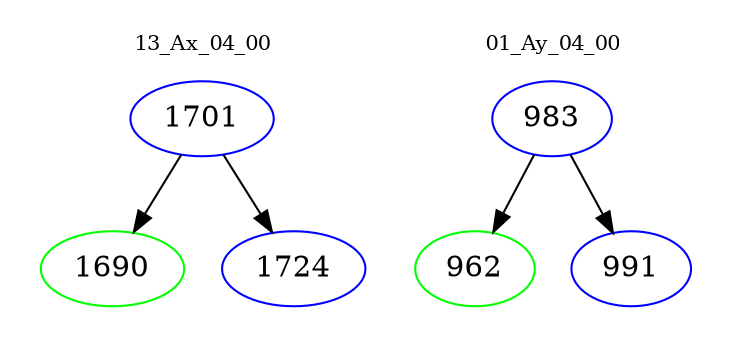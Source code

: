 digraph{
subgraph cluster_0 {
color = white
label = "13_Ax_04_00";
fontsize=10;
T0_1701 [label="1701", color="blue"]
T0_1701 -> T0_1690 [color="black"]
T0_1690 [label="1690", color="green"]
T0_1701 -> T0_1724 [color="black"]
T0_1724 [label="1724", color="blue"]
}
subgraph cluster_1 {
color = white
label = "01_Ay_04_00";
fontsize=10;
T1_983 [label="983", color="blue"]
T1_983 -> T1_962 [color="black"]
T1_962 [label="962", color="green"]
T1_983 -> T1_991 [color="black"]
T1_991 [label="991", color="blue"]
}
}
